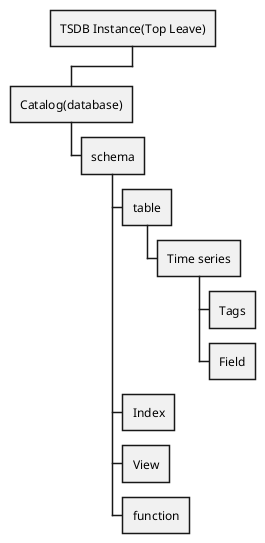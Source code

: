 @startwbs
'https://plantuml.com/wbs-diagram

+ TSDB Instance(Top Leave)
++ Catalog(database)
+++ schema
++++ table
+++++ Time series
++++++ Tags
++++++ Field
++++ Index
++++ View
++++ function
@endwbs
